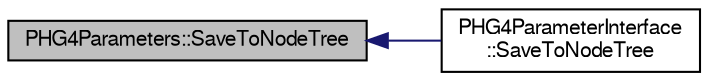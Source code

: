 digraph "PHG4Parameters::SaveToNodeTree"
{
  bgcolor="transparent";
  edge [fontname="FreeSans",fontsize="10",labelfontname="FreeSans",labelfontsize="10"];
  node [fontname="FreeSans",fontsize="10",shape=record];
  rankdir="LR";
  Node1 [label="PHG4Parameters::SaveToNodeTree",height=0.2,width=0.4,color="black", fillcolor="grey75", style="filled" fontcolor="black"];
  Node1 -> Node2 [dir="back",color="midnightblue",fontsize="10",style="solid",fontname="FreeSans"];
  Node2 [label="PHG4ParameterInterface\l::SaveToNodeTree",height=0.2,width=0.4,color="black",URL="$d8/d1b/classPHG4ParameterInterface.html#a1a79217f1965bc01c3ddb804627962cd"];
}
